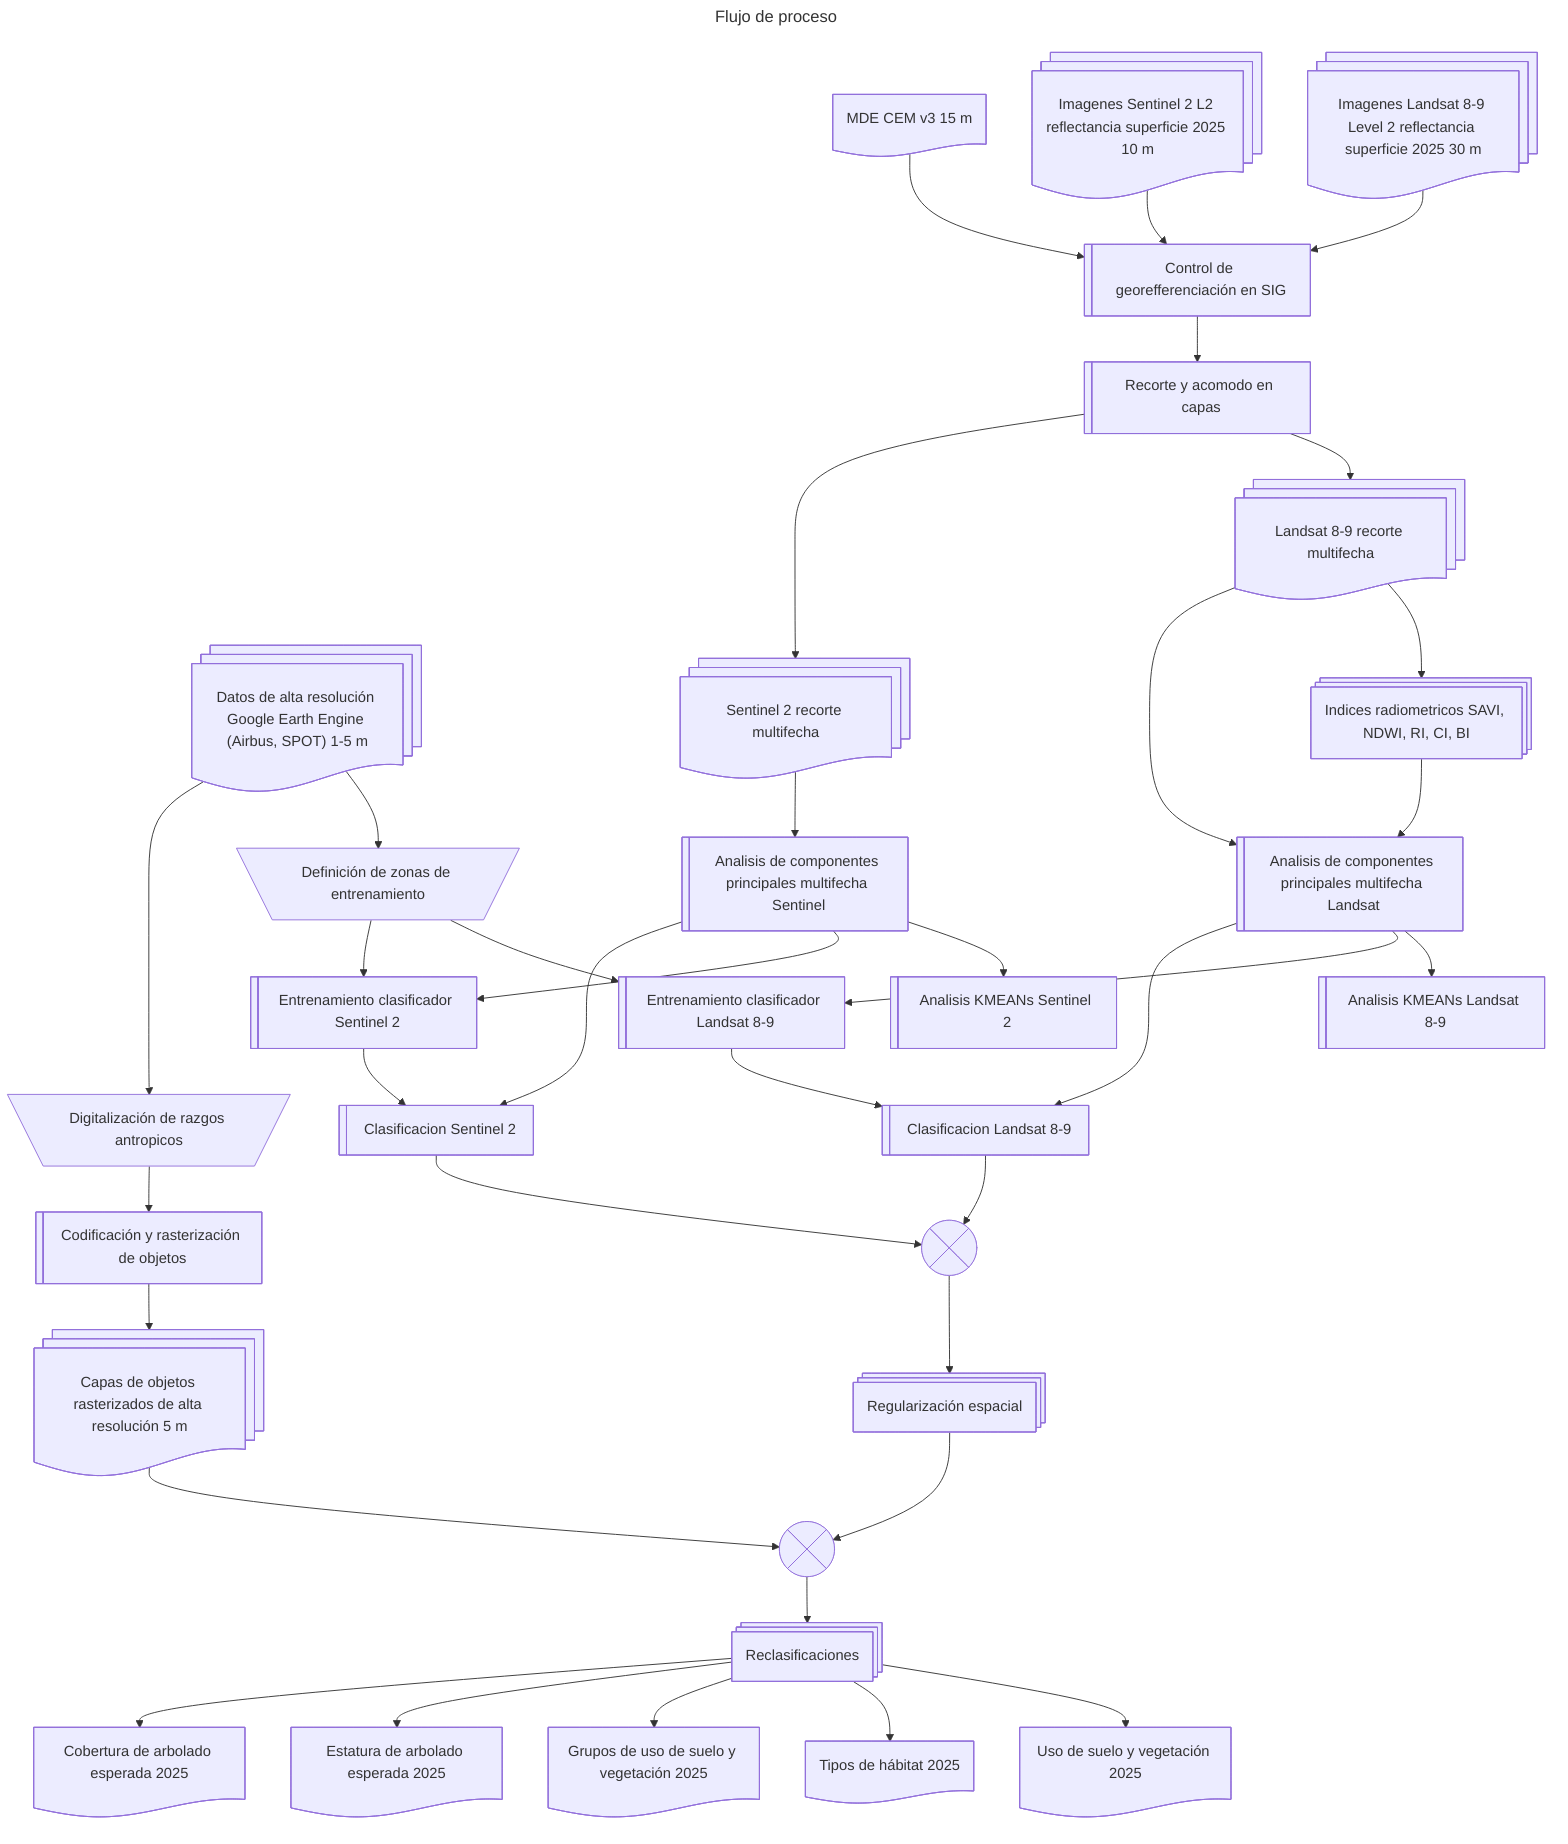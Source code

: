 ---
title: Flujo de proceso
---
flowchart TD
    L8@{ shape: docs, label: "Imagenes Landsat 8-9 Level 2 reflectancia superficie 2025 30 m"}
    S2@{ shape: docs, label: "Imagenes Sentinel 2 L2 reflectancia superficie 2025 10 m"}
    HR@{ shape: docs, label: "Datos de alta resolución Google Earth Engine (Airbus, SPOT) 1-5 m"}
    MDE@{ shape: doc, label: "MDE CEM v3 15 m"}
    SIG@{ shape: lin-rect, label: "Control de georefferenciación en SIG"}
    CLIP@{ shape: lin-rect, label: "Recorte y acomodo en capas"}
    SAVI@{ shape: procs, label: "Indices radiometricos SAVI, NDWI, RI, CI, BI"}
    PCA1@{ shape: lin-rect, label: "Analisis de componentes principales multifecha Landsat"}
    PCA2@{ shape: lin-rect, label: "Analisis de componentes principales multifecha Sentinel"}
    L8C@{ shape: docs, label: "Landsat 8-9 recorte multifecha"}
    S2C@{ shape: docs, label: "Sentinel 2 recorte multifecha"}
    DIG@{ shape: trap-t, label: "Digitalización de razgos antropicos"}
    DIGR@{ shape: lin-rect, label: "Codificación y rasterización de objetos"}
    HRR@{ shape: docs, label: "Capas de objetos rasterizados de alta resolución 5 m"}
    TZ@{ shape: trap-t, label: "Definición de zonas de entrenamiento"}
    KMEAN1@{ shape: lin-rect, label: "Analisis KMEANs Landsat 8-9"}
    KMEAN2@{ shape: lin-rect, label: "Analisis KMEANs Sentinel 2"}
    TRAIN1@{ shape: lin-rect, label: "Entrenamiento clasificador Landsat 8-9"}
    TRAIN2@{ shape: lin-rect, label: "Entrenamiento clasificador Sentinel 2"}
    CLASS1@{ shape: lin-rect, label: "Clasificacion Landsat 8-9"}
    CLASS2@{ shape: lin-rect, label: "Clasificacion Sentinel 2"}
    REG@{ shape: procs, label: "Regularización espacial"}
    FUS1@{ shape: cross-circ, label: "Fusión de clasificaicones" }
    FUS2@{ shape: cross-circ, label: "Fusión con objetos rasterizados" }
    RECLASS@{ shape: procs, label: "Reclasificaciones"}
    LULC@{ shape: doc, label: "Uso de suelo y vegetación 2025"}
    LULCG@{ shape: doc, label: "Grupos de uso de suelo y vegetación 2025"}
    LULCH@{ shape: doc, label: "Tipos de hábitat 2025"}
    LULCA@{ shape: doc, label: "Estatura de arbolado esperada 2025"}
    LULCC@{ shape: doc, label: "Cobertura de arbolado esperada 2025"}


    

    L8-->SIG
    S2-->SIG
    MDE-->SIG
    
    SIG-->CLIP
    CLIP-->L8C
    CLIP-->S2C
    L8C-->SAVI
    SAVI-->PCA1
    L8C-->PCA1
    S2C-->PCA2
    PCA1-->KMEAN1
    PCA2-->KMEAN2
    PCA1-->TRAIN1
    PCA2-->TRAIN2
    TRAIN1-->CLASS1
    TRAIN2-->CLASS2
    PCA1-->CLASS1
    PCA2-->CLASS2
    CLASS1-->FUS1
    CLASS2-->FUS1

    HR-->TZ
    TZ-->TRAIN1
    TZ-->TRAIN2
    HR-->DIG
    DIG-->DIGR
    DIGR-->HRR
    FUS1-->REG
    REG-->FUS2
    HRR-->FUS2

    FUS2-->RECLASS
    RECLASS-->LULC
    RECLASS-->LULCH
    RECLASS-->LULCG
    RECLASS-->LULCA
    RECLASS-->LULCC